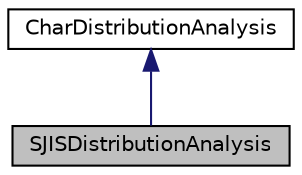 digraph "SJISDistributionAnalysis"
{
  edge [fontname="Helvetica",fontsize="10",labelfontname="Helvetica",labelfontsize="10"];
  node [fontname="Helvetica",fontsize="10",shape=record];
  Node2 [label="SJISDistributionAnalysis",height=0.2,width=0.4,color="black", fillcolor="grey75", style="filled", fontcolor="black"];
  Node3 -> Node2 [dir="back",color="midnightblue",fontsize="10",style="solid",fontname="Helvetica"];
  Node3 [label="CharDistributionAnalysis",height=0.2,width=0.4,color="black", fillcolor="white", style="filled",URL="$class_char_distribution_analysis.html"];
}
